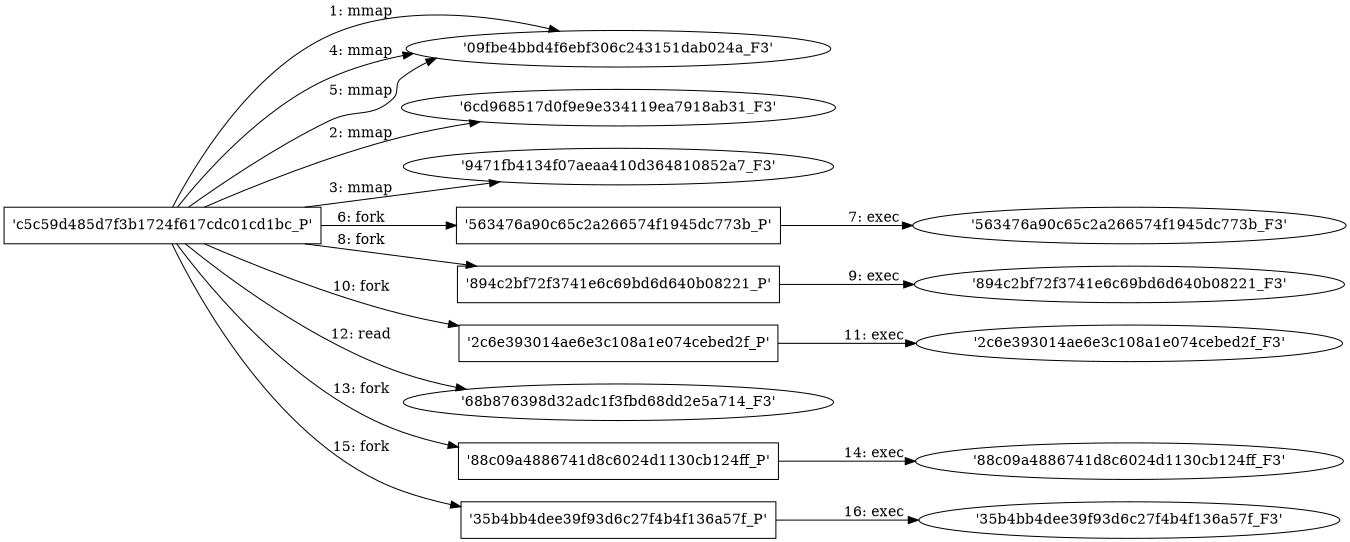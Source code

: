 digraph "D:\Learning\Paper\apt\基于CTI的攻击预警\Dataset\攻击图\ASGfromALLCTI\Meltdown and Spectre.dot" {
rankdir="LR"
size="9"
fixedsize="false"
splines="true"
nodesep=0.3
ranksep=0
fontsize=10
overlap="scalexy"
engine= "neato"
	"'09fbe4bbd4f6ebf306c243151dab024a_F3'" [node_type=file shape=ellipse]
	"'c5c59d485d7f3b1724f617cdc01cd1bc_P'" [node_type=Process shape=box]
	"'c5c59d485d7f3b1724f617cdc01cd1bc_P'" -> "'09fbe4bbd4f6ebf306c243151dab024a_F3'" [label="1: mmap"]
	"'6cd968517d0f9e9e334119ea7918ab31_F3'" [node_type=file shape=ellipse]
	"'c5c59d485d7f3b1724f617cdc01cd1bc_P'" [node_type=Process shape=box]
	"'c5c59d485d7f3b1724f617cdc01cd1bc_P'" -> "'6cd968517d0f9e9e334119ea7918ab31_F3'" [label="2: mmap"]
	"'9471fb4134f07aeaa410d364810852a7_F3'" [node_type=file shape=ellipse]
	"'c5c59d485d7f3b1724f617cdc01cd1bc_P'" [node_type=Process shape=box]
	"'c5c59d485d7f3b1724f617cdc01cd1bc_P'" -> "'9471fb4134f07aeaa410d364810852a7_F3'" [label="3: mmap"]
	"'09fbe4bbd4f6ebf306c243151dab024a_F3'" [node_type=file shape=ellipse]
	"'c5c59d485d7f3b1724f617cdc01cd1bc_P'" [node_type=Process shape=box]
	"'c5c59d485d7f3b1724f617cdc01cd1bc_P'" -> "'09fbe4bbd4f6ebf306c243151dab024a_F3'" [label="4: mmap"]
	"'09fbe4bbd4f6ebf306c243151dab024a_F3'" [node_type=file shape=ellipse]
	"'c5c59d485d7f3b1724f617cdc01cd1bc_P'" [node_type=Process shape=box]
	"'c5c59d485d7f3b1724f617cdc01cd1bc_P'" -> "'09fbe4bbd4f6ebf306c243151dab024a_F3'" [label="5: mmap"]
	"'c5c59d485d7f3b1724f617cdc01cd1bc_P'" [node_type=Process shape=box]
	"'563476a90c65c2a266574f1945dc773b_P'" [node_type=Process shape=box]
	"'c5c59d485d7f3b1724f617cdc01cd1bc_P'" -> "'563476a90c65c2a266574f1945dc773b_P'" [label="6: fork"]
	"'563476a90c65c2a266574f1945dc773b_P'" [node_type=Process shape=box]
	"'563476a90c65c2a266574f1945dc773b_F3'" [node_type=File shape=ellipse]
	"'563476a90c65c2a266574f1945dc773b_P'" -> "'563476a90c65c2a266574f1945dc773b_F3'" [label="7: exec"]
	"'c5c59d485d7f3b1724f617cdc01cd1bc_P'" [node_type=Process shape=box]
	"'894c2bf72f3741e6c69bd6d640b08221_P'" [node_type=Process shape=box]
	"'c5c59d485d7f3b1724f617cdc01cd1bc_P'" -> "'894c2bf72f3741e6c69bd6d640b08221_P'" [label="8: fork"]
	"'894c2bf72f3741e6c69bd6d640b08221_P'" [node_type=Process shape=box]
	"'894c2bf72f3741e6c69bd6d640b08221_F3'" [node_type=File shape=ellipse]
	"'894c2bf72f3741e6c69bd6d640b08221_P'" -> "'894c2bf72f3741e6c69bd6d640b08221_F3'" [label="9: exec"]
	"'c5c59d485d7f3b1724f617cdc01cd1bc_P'" [node_type=Process shape=box]
	"'2c6e393014ae6e3c108a1e074cebed2f_P'" [node_type=Process shape=box]
	"'c5c59d485d7f3b1724f617cdc01cd1bc_P'" -> "'2c6e393014ae6e3c108a1e074cebed2f_P'" [label="10: fork"]
	"'2c6e393014ae6e3c108a1e074cebed2f_P'" [node_type=Process shape=box]
	"'2c6e393014ae6e3c108a1e074cebed2f_F3'" [node_type=File shape=ellipse]
	"'2c6e393014ae6e3c108a1e074cebed2f_P'" -> "'2c6e393014ae6e3c108a1e074cebed2f_F3'" [label="11: exec"]
	"'68b876398d32adc1f3fbd68dd2e5a714_F3'" [node_type=file shape=ellipse]
	"'c5c59d485d7f3b1724f617cdc01cd1bc_P'" [node_type=Process shape=box]
	"'c5c59d485d7f3b1724f617cdc01cd1bc_P'" -> "'68b876398d32adc1f3fbd68dd2e5a714_F3'" [label="12: read"]
	"'c5c59d485d7f3b1724f617cdc01cd1bc_P'" [node_type=Process shape=box]
	"'88c09a4886741d8c6024d1130cb124ff_P'" [node_type=Process shape=box]
	"'c5c59d485d7f3b1724f617cdc01cd1bc_P'" -> "'88c09a4886741d8c6024d1130cb124ff_P'" [label="13: fork"]
	"'88c09a4886741d8c6024d1130cb124ff_P'" [node_type=Process shape=box]
	"'88c09a4886741d8c6024d1130cb124ff_F3'" [node_type=File shape=ellipse]
	"'88c09a4886741d8c6024d1130cb124ff_P'" -> "'88c09a4886741d8c6024d1130cb124ff_F3'" [label="14: exec"]
	"'c5c59d485d7f3b1724f617cdc01cd1bc_P'" [node_type=Process shape=box]
	"'35b4bb4dee39f93d6c27f4b4f136a57f_P'" [node_type=Process shape=box]
	"'c5c59d485d7f3b1724f617cdc01cd1bc_P'" -> "'35b4bb4dee39f93d6c27f4b4f136a57f_P'" [label="15: fork"]
	"'35b4bb4dee39f93d6c27f4b4f136a57f_P'" [node_type=Process shape=box]
	"'35b4bb4dee39f93d6c27f4b4f136a57f_F3'" [node_type=File shape=ellipse]
	"'35b4bb4dee39f93d6c27f4b4f136a57f_P'" -> "'35b4bb4dee39f93d6c27f4b4f136a57f_F3'" [label="16: exec"]
}
